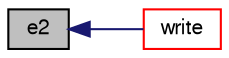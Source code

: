 digraph "e2"
{
  bgcolor="transparent";
  edge [fontname="FreeSans",fontsize="10",labelfontname="FreeSans",labelfontsize="10"];
  node [fontname="FreeSans",fontsize="10",shape=record];
  rankdir="LR";
  Node642 [label="e2",height=0.2,width=0.4,color="black", fillcolor="grey75", style="filled", fontcolor="black"];
  Node642 -> Node643 [dir="back",color="midnightblue",fontsize="10",style="solid",fontname="FreeSans"];
  Node643 [label="write",height=0.2,width=0.4,color="red",URL="$a24998.html#a293fdfec8bdfbd5c3913ab4c9f3454ff",tooltip="Write. "];
}
